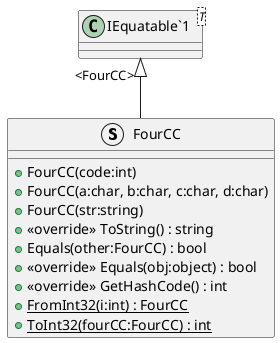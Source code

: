 @startuml
struct FourCC {
    + FourCC(code:int)
    + FourCC(a:char, b:char, c:char, d:char)
    + FourCC(str:string)
    + <<override>> ToString() : string
    + Equals(other:FourCC) : bool
    + <<override>> Equals(obj:object) : bool
    + <<override>> GetHashCode() : int
    + {static} FromInt32(i:int) : FourCC
    + {static} ToInt32(fourCC:FourCC) : int
}
class "IEquatable`1"<T> {
}
"IEquatable`1" "<FourCC>" <|-- FourCC
@enduml
